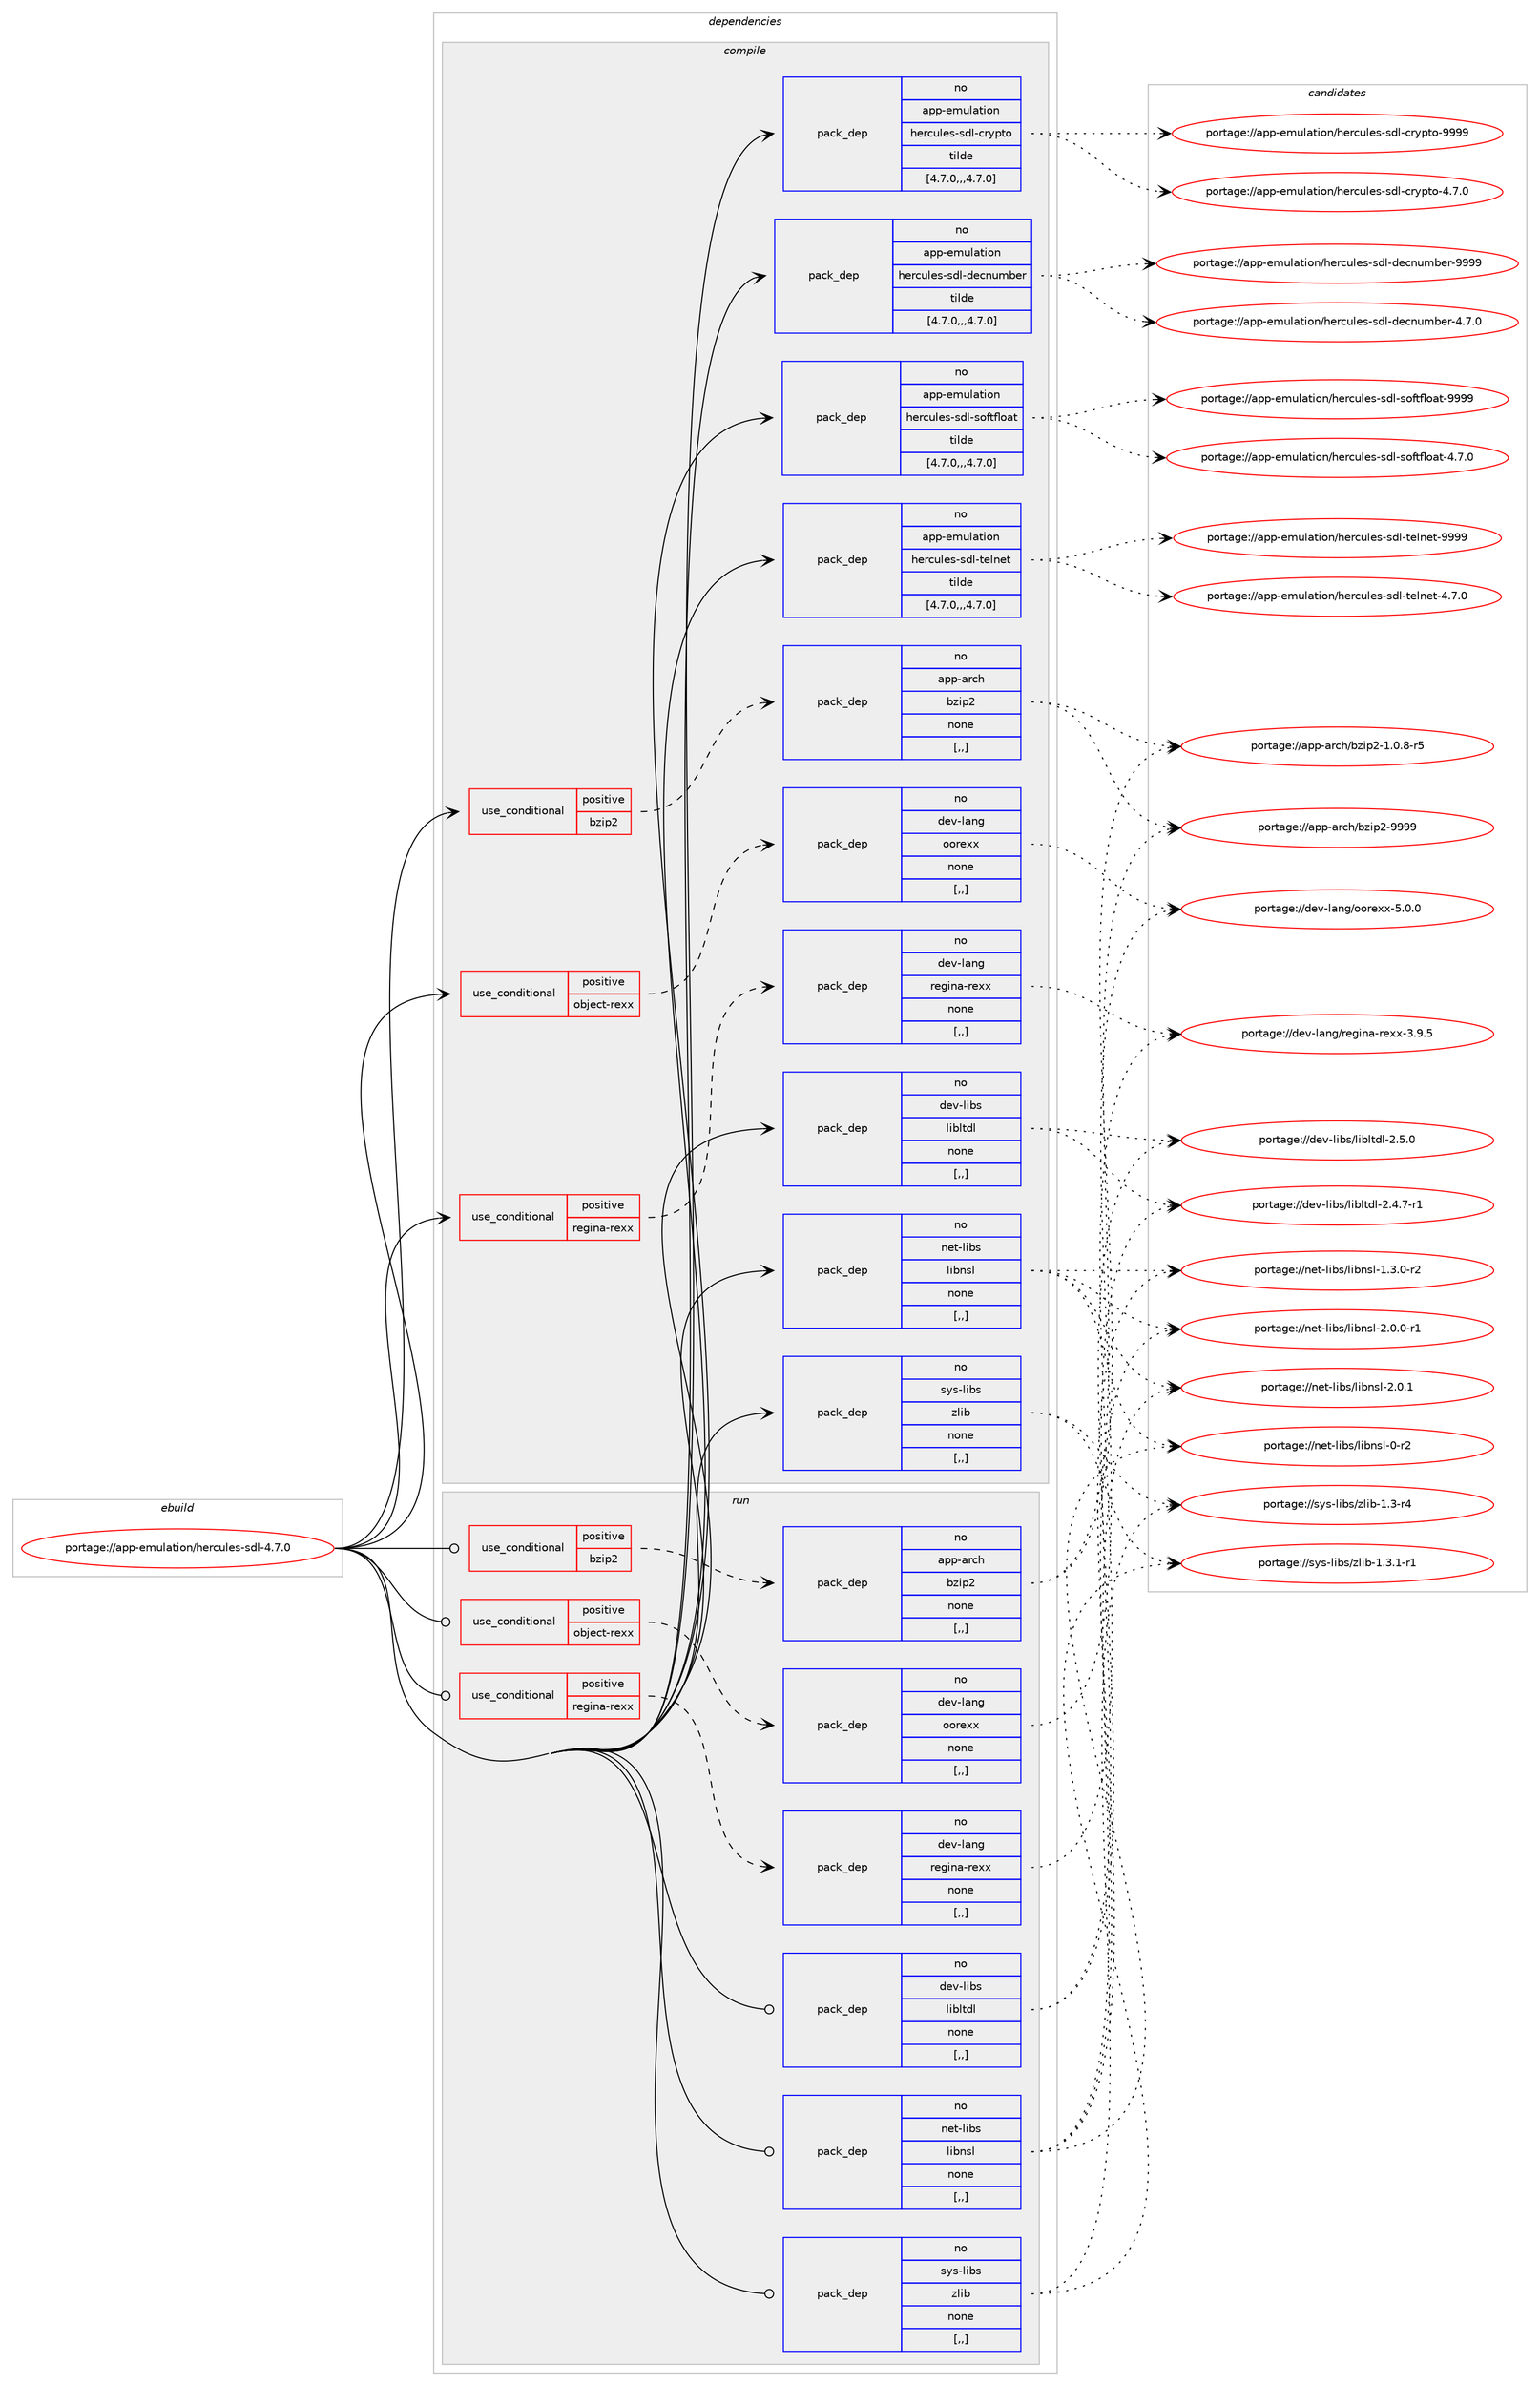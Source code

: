 digraph prolog {

# *************
# Graph options
# *************

newrank=true;
concentrate=true;
compound=true;
graph [rankdir=LR,fontname=Helvetica,fontsize=10,ranksep=1.5];#, ranksep=2.5, nodesep=0.2];
edge  [arrowhead=vee];
node  [fontname=Helvetica,fontsize=10];

# **********
# The ebuild
# **********

subgraph cluster_leftcol {
color=gray;
rank=same;
label=<<i>ebuild</i>>;
id [label="portage://app-emulation/hercules-sdl-4.7.0", color=red, width=4, href="../app-emulation/hercules-sdl-4.7.0.svg"];
}

# ****************
# The dependencies
# ****************

subgraph cluster_midcol {
color=gray;
label=<<i>dependencies</i>>;
subgraph cluster_compile {
fillcolor="#eeeeee";
style=filled;
label=<<i>compile</i>>;
subgraph cond6328 {
dependency23974 [label=<<TABLE BORDER="0" CELLBORDER="1" CELLSPACING="0" CELLPADDING="4"><TR><TD ROWSPAN="3" CELLPADDING="10">use_conditional</TD></TR><TR><TD>positive</TD></TR><TR><TD>bzip2</TD></TR></TABLE>>, shape=none, color=red];
subgraph pack17486 {
dependency23975 [label=<<TABLE BORDER="0" CELLBORDER="1" CELLSPACING="0" CELLPADDING="4" WIDTH="220"><TR><TD ROWSPAN="6" CELLPADDING="30">pack_dep</TD></TR><TR><TD WIDTH="110">no</TD></TR><TR><TD>app-arch</TD></TR><TR><TD>bzip2</TD></TR><TR><TD>none</TD></TR><TR><TD>[,,]</TD></TR></TABLE>>, shape=none, color=blue];
}
dependency23974:e -> dependency23975:w [weight=20,style="dashed",arrowhead="vee"];
}
id:e -> dependency23974:w [weight=20,style="solid",arrowhead="vee"];
subgraph cond6329 {
dependency23976 [label=<<TABLE BORDER="0" CELLBORDER="1" CELLSPACING="0" CELLPADDING="4"><TR><TD ROWSPAN="3" CELLPADDING="10">use_conditional</TD></TR><TR><TD>positive</TD></TR><TR><TD>object-rexx</TD></TR></TABLE>>, shape=none, color=red];
subgraph pack17487 {
dependency23977 [label=<<TABLE BORDER="0" CELLBORDER="1" CELLSPACING="0" CELLPADDING="4" WIDTH="220"><TR><TD ROWSPAN="6" CELLPADDING="30">pack_dep</TD></TR><TR><TD WIDTH="110">no</TD></TR><TR><TD>dev-lang</TD></TR><TR><TD>oorexx</TD></TR><TR><TD>none</TD></TR><TR><TD>[,,]</TD></TR></TABLE>>, shape=none, color=blue];
}
dependency23976:e -> dependency23977:w [weight=20,style="dashed",arrowhead="vee"];
}
id:e -> dependency23976:w [weight=20,style="solid",arrowhead="vee"];
subgraph cond6330 {
dependency23978 [label=<<TABLE BORDER="0" CELLBORDER="1" CELLSPACING="0" CELLPADDING="4"><TR><TD ROWSPAN="3" CELLPADDING="10">use_conditional</TD></TR><TR><TD>positive</TD></TR><TR><TD>regina-rexx</TD></TR></TABLE>>, shape=none, color=red];
subgraph pack17488 {
dependency23979 [label=<<TABLE BORDER="0" CELLBORDER="1" CELLSPACING="0" CELLPADDING="4" WIDTH="220"><TR><TD ROWSPAN="6" CELLPADDING="30">pack_dep</TD></TR><TR><TD WIDTH="110">no</TD></TR><TR><TD>dev-lang</TD></TR><TR><TD>regina-rexx</TD></TR><TR><TD>none</TD></TR><TR><TD>[,,]</TD></TR></TABLE>>, shape=none, color=blue];
}
dependency23978:e -> dependency23979:w [weight=20,style="dashed",arrowhead="vee"];
}
id:e -> dependency23978:w [weight=20,style="solid",arrowhead="vee"];
subgraph pack17489 {
dependency23980 [label=<<TABLE BORDER="0" CELLBORDER="1" CELLSPACING="0" CELLPADDING="4" WIDTH="220"><TR><TD ROWSPAN="6" CELLPADDING="30">pack_dep</TD></TR><TR><TD WIDTH="110">no</TD></TR><TR><TD>app-emulation</TD></TR><TR><TD>hercules-sdl-crypto</TD></TR><TR><TD>tilde</TD></TR><TR><TD>[4.7.0,,,4.7.0]</TD></TR></TABLE>>, shape=none, color=blue];
}
id:e -> dependency23980:w [weight=20,style="solid",arrowhead="vee"];
subgraph pack17490 {
dependency23981 [label=<<TABLE BORDER="0" CELLBORDER="1" CELLSPACING="0" CELLPADDING="4" WIDTH="220"><TR><TD ROWSPAN="6" CELLPADDING="30">pack_dep</TD></TR><TR><TD WIDTH="110">no</TD></TR><TR><TD>app-emulation</TD></TR><TR><TD>hercules-sdl-decnumber</TD></TR><TR><TD>tilde</TD></TR><TR><TD>[4.7.0,,,4.7.0]</TD></TR></TABLE>>, shape=none, color=blue];
}
id:e -> dependency23981:w [weight=20,style="solid",arrowhead="vee"];
subgraph pack17491 {
dependency23982 [label=<<TABLE BORDER="0" CELLBORDER="1" CELLSPACING="0" CELLPADDING="4" WIDTH="220"><TR><TD ROWSPAN="6" CELLPADDING="30">pack_dep</TD></TR><TR><TD WIDTH="110">no</TD></TR><TR><TD>app-emulation</TD></TR><TR><TD>hercules-sdl-softfloat</TD></TR><TR><TD>tilde</TD></TR><TR><TD>[4.7.0,,,4.7.0]</TD></TR></TABLE>>, shape=none, color=blue];
}
id:e -> dependency23982:w [weight=20,style="solid",arrowhead="vee"];
subgraph pack17492 {
dependency23983 [label=<<TABLE BORDER="0" CELLBORDER="1" CELLSPACING="0" CELLPADDING="4" WIDTH="220"><TR><TD ROWSPAN="6" CELLPADDING="30">pack_dep</TD></TR><TR><TD WIDTH="110">no</TD></TR><TR><TD>app-emulation</TD></TR><TR><TD>hercules-sdl-telnet</TD></TR><TR><TD>tilde</TD></TR><TR><TD>[4.7.0,,,4.7.0]</TD></TR></TABLE>>, shape=none, color=blue];
}
id:e -> dependency23983:w [weight=20,style="solid",arrowhead="vee"];
subgraph pack17493 {
dependency23984 [label=<<TABLE BORDER="0" CELLBORDER="1" CELLSPACING="0" CELLPADDING="4" WIDTH="220"><TR><TD ROWSPAN="6" CELLPADDING="30">pack_dep</TD></TR><TR><TD WIDTH="110">no</TD></TR><TR><TD>dev-libs</TD></TR><TR><TD>libltdl</TD></TR><TR><TD>none</TD></TR><TR><TD>[,,]</TD></TR></TABLE>>, shape=none, color=blue];
}
id:e -> dependency23984:w [weight=20,style="solid",arrowhead="vee"];
subgraph pack17494 {
dependency23985 [label=<<TABLE BORDER="0" CELLBORDER="1" CELLSPACING="0" CELLPADDING="4" WIDTH="220"><TR><TD ROWSPAN="6" CELLPADDING="30">pack_dep</TD></TR><TR><TD WIDTH="110">no</TD></TR><TR><TD>net-libs</TD></TR><TR><TD>libnsl</TD></TR><TR><TD>none</TD></TR><TR><TD>[,,]</TD></TR></TABLE>>, shape=none, color=blue];
}
id:e -> dependency23985:w [weight=20,style="solid",arrowhead="vee"];
subgraph pack17495 {
dependency23986 [label=<<TABLE BORDER="0" CELLBORDER="1" CELLSPACING="0" CELLPADDING="4" WIDTH="220"><TR><TD ROWSPAN="6" CELLPADDING="30">pack_dep</TD></TR><TR><TD WIDTH="110">no</TD></TR><TR><TD>sys-libs</TD></TR><TR><TD>zlib</TD></TR><TR><TD>none</TD></TR><TR><TD>[,,]</TD></TR></TABLE>>, shape=none, color=blue];
}
id:e -> dependency23986:w [weight=20,style="solid",arrowhead="vee"];
}
subgraph cluster_compileandrun {
fillcolor="#eeeeee";
style=filled;
label=<<i>compile and run</i>>;
}
subgraph cluster_run {
fillcolor="#eeeeee";
style=filled;
label=<<i>run</i>>;
subgraph cond6331 {
dependency23987 [label=<<TABLE BORDER="0" CELLBORDER="1" CELLSPACING="0" CELLPADDING="4"><TR><TD ROWSPAN="3" CELLPADDING="10">use_conditional</TD></TR><TR><TD>positive</TD></TR><TR><TD>bzip2</TD></TR></TABLE>>, shape=none, color=red];
subgraph pack17496 {
dependency23988 [label=<<TABLE BORDER="0" CELLBORDER="1" CELLSPACING="0" CELLPADDING="4" WIDTH="220"><TR><TD ROWSPAN="6" CELLPADDING="30">pack_dep</TD></TR><TR><TD WIDTH="110">no</TD></TR><TR><TD>app-arch</TD></TR><TR><TD>bzip2</TD></TR><TR><TD>none</TD></TR><TR><TD>[,,]</TD></TR></TABLE>>, shape=none, color=blue];
}
dependency23987:e -> dependency23988:w [weight=20,style="dashed",arrowhead="vee"];
}
id:e -> dependency23987:w [weight=20,style="solid",arrowhead="odot"];
subgraph cond6332 {
dependency23989 [label=<<TABLE BORDER="0" CELLBORDER="1" CELLSPACING="0" CELLPADDING="4"><TR><TD ROWSPAN="3" CELLPADDING="10">use_conditional</TD></TR><TR><TD>positive</TD></TR><TR><TD>object-rexx</TD></TR></TABLE>>, shape=none, color=red];
subgraph pack17497 {
dependency23990 [label=<<TABLE BORDER="0" CELLBORDER="1" CELLSPACING="0" CELLPADDING="4" WIDTH="220"><TR><TD ROWSPAN="6" CELLPADDING="30">pack_dep</TD></TR><TR><TD WIDTH="110">no</TD></TR><TR><TD>dev-lang</TD></TR><TR><TD>oorexx</TD></TR><TR><TD>none</TD></TR><TR><TD>[,,]</TD></TR></TABLE>>, shape=none, color=blue];
}
dependency23989:e -> dependency23990:w [weight=20,style="dashed",arrowhead="vee"];
}
id:e -> dependency23989:w [weight=20,style="solid",arrowhead="odot"];
subgraph cond6333 {
dependency23991 [label=<<TABLE BORDER="0" CELLBORDER="1" CELLSPACING="0" CELLPADDING="4"><TR><TD ROWSPAN="3" CELLPADDING="10">use_conditional</TD></TR><TR><TD>positive</TD></TR><TR><TD>regina-rexx</TD></TR></TABLE>>, shape=none, color=red];
subgraph pack17498 {
dependency23992 [label=<<TABLE BORDER="0" CELLBORDER="1" CELLSPACING="0" CELLPADDING="4" WIDTH="220"><TR><TD ROWSPAN="6" CELLPADDING="30">pack_dep</TD></TR><TR><TD WIDTH="110">no</TD></TR><TR><TD>dev-lang</TD></TR><TR><TD>regina-rexx</TD></TR><TR><TD>none</TD></TR><TR><TD>[,,]</TD></TR></TABLE>>, shape=none, color=blue];
}
dependency23991:e -> dependency23992:w [weight=20,style="dashed",arrowhead="vee"];
}
id:e -> dependency23991:w [weight=20,style="solid",arrowhead="odot"];
subgraph pack17499 {
dependency23993 [label=<<TABLE BORDER="0" CELLBORDER="1" CELLSPACING="0" CELLPADDING="4" WIDTH="220"><TR><TD ROWSPAN="6" CELLPADDING="30">pack_dep</TD></TR><TR><TD WIDTH="110">no</TD></TR><TR><TD>dev-libs</TD></TR><TR><TD>libltdl</TD></TR><TR><TD>none</TD></TR><TR><TD>[,,]</TD></TR></TABLE>>, shape=none, color=blue];
}
id:e -> dependency23993:w [weight=20,style="solid",arrowhead="odot"];
subgraph pack17500 {
dependency23994 [label=<<TABLE BORDER="0" CELLBORDER="1" CELLSPACING="0" CELLPADDING="4" WIDTH="220"><TR><TD ROWSPAN="6" CELLPADDING="30">pack_dep</TD></TR><TR><TD WIDTH="110">no</TD></TR><TR><TD>net-libs</TD></TR><TR><TD>libnsl</TD></TR><TR><TD>none</TD></TR><TR><TD>[,,]</TD></TR></TABLE>>, shape=none, color=blue];
}
id:e -> dependency23994:w [weight=20,style="solid",arrowhead="odot"];
subgraph pack17501 {
dependency23995 [label=<<TABLE BORDER="0" CELLBORDER="1" CELLSPACING="0" CELLPADDING="4" WIDTH="220"><TR><TD ROWSPAN="6" CELLPADDING="30">pack_dep</TD></TR><TR><TD WIDTH="110">no</TD></TR><TR><TD>sys-libs</TD></TR><TR><TD>zlib</TD></TR><TR><TD>none</TD></TR><TR><TD>[,,]</TD></TR></TABLE>>, shape=none, color=blue];
}
id:e -> dependency23995:w [weight=20,style="solid",arrowhead="odot"];
}
}

# **************
# The candidates
# **************

subgraph cluster_choices {
rank=same;
color=gray;
label=<<i>candidates</i>>;

subgraph choice17486 {
color=black;
nodesep=1;
choice971121124597114991044798122105112504549464846564511453 [label="portage://app-arch/bzip2-1.0.8-r5", color=red, width=4,href="../app-arch/bzip2-1.0.8-r5.svg"];
choice971121124597114991044798122105112504557575757 [label="portage://app-arch/bzip2-9999", color=red, width=4,href="../app-arch/bzip2-9999.svg"];
dependency23975:e -> choice971121124597114991044798122105112504549464846564511453:w [style=dotted,weight="100"];
dependency23975:e -> choice971121124597114991044798122105112504557575757:w [style=dotted,weight="100"];
}
subgraph choice17487 {
color=black;
nodesep=1;
choice100101118451089711010347111111114101120120455346484648 [label="portage://dev-lang/oorexx-5.0.0", color=red, width=4,href="../dev-lang/oorexx-5.0.0.svg"];
dependency23977:e -> choice100101118451089711010347111111114101120120455346484648:w [style=dotted,weight="100"];
}
subgraph choice17488 {
color=black;
nodesep=1;
choice1001011184510897110103471141011031051109745114101120120455146574653 [label="portage://dev-lang/regina-rexx-3.9.5", color=red, width=4,href="../dev-lang/regina-rexx-3.9.5.svg"];
dependency23979:e -> choice1001011184510897110103471141011031051109745114101120120455146574653:w [style=dotted,weight="100"];
}
subgraph choice17489 {
color=black;
nodesep=1;
choice9711211245101109117108971161051111104710410111499117108101115451151001084599114121112116111455246554648 [label="portage://app-emulation/hercules-sdl-crypto-4.7.0", color=red, width=4,href="../app-emulation/hercules-sdl-crypto-4.7.0.svg"];
choice97112112451011091171089711610511111047104101114991171081011154511510010845991141211121161114557575757 [label="portage://app-emulation/hercules-sdl-crypto-9999", color=red, width=4,href="../app-emulation/hercules-sdl-crypto-9999.svg"];
dependency23980:e -> choice9711211245101109117108971161051111104710410111499117108101115451151001084599114121112116111455246554648:w [style=dotted,weight="100"];
dependency23980:e -> choice97112112451011091171089711610511111047104101114991171081011154511510010845991141211121161114557575757:w [style=dotted,weight="100"];
}
subgraph choice17490 {
color=black;
nodesep=1;
choice971121124510110911710897116105111110471041011149911710810111545115100108451001019911011710998101114455246554648 [label="portage://app-emulation/hercules-sdl-decnumber-4.7.0", color=red, width=4,href="../app-emulation/hercules-sdl-decnumber-4.7.0.svg"];
choice9711211245101109117108971161051111104710410111499117108101115451151001084510010199110117109981011144557575757 [label="portage://app-emulation/hercules-sdl-decnumber-9999", color=red, width=4,href="../app-emulation/hercules-sdl-decnumber-9999.svg"];
dependency23981:e -> choice971121124510110911710897116105111110471041011149911710810111545115100108451001019911011710998101114455246554648:w [style=dotted,weight="100"];
dependency23981:e -> choice9711211245101109117108971161051111104710410111499117108101115451151001084510010199110117109981011144557575757:w [style=dotted,weight="100"];
}
subgraph choice17491 {
color=black;
nodesep=1;
choice9711211245101109117108971161051111104710410111499117108101115451151001084511511110211610210811197116455246554648 [label="portage://app-emulation/hercules-sdl-softfloat-4.7.0", color=red, width=4,href="../app-emulation/hercules-sdl-softfloat-4.7.0.svg"];
choice97112112451011091171089711610511111047104101114991171081011154511510010845115111102116102108111971164557575757 [label="portage://app-emulation/hercules-sdl-softfloat-9999", color=red, width=4,href="../app-emulation/hercules-sdl-softfloat-9999.svg"];
dependency23982:e -> choice9711211245101109117108971161051111104710410111499117108101115451151001084511511110211610210811197116455246554648:w [style=dotted,weight="100"];
dependency23982:e -> choice97112112451011091171089711610511111047104101114991171081011154511510010845115111102116102108111971164557575757:w [style=dotted,weight="100"];
}
subgraph choice17492 {
color=black;
nodesep=1;
choice97112112451011091171089711610511111047104101114991171081011154511510010845116101108110101116455246554648 [label="portage://app-emulation/hercules-sdl-telnet-4.7.0", color=red, width=4,href="../app-emulation/hercules-sdl-telnet-4.7.0.svg"];
choice971121124510110911710897116105111110471041011149911710810111545115100108451161011081101011164557575757 [label="portage://app-emulation/hercules-sdl-telnet-9999", color=red, width=4,href="../app-emulation/hercules-sdl-telnet-9999.svg"];
dependency23983:e -> choice97112112451011091171089711610511111047104101114991171081011154511510010845116101108110101116455246554648:w [style=dotted,weight="100"];
dependency23983:e -> choice971121124510110911710897116105111110471041011149911710810111545115100108451161011081101011164557575757:w [style=dotted,weight="100"];
}
subgraph choice17493 {
color=black;
nodesep=1;
choice100101118451081059811547108105981081161001084550465246554511449 [label="portage://dev-libs/libltdl-2.4.7-r1", color=red, width=4,href="../dev-libs/libltdl-2.4.7-r1.svg"];
choice10010111845108105981154710810598108116100108455046534648 [label="portage://dev-libs/libltdl-2.5.0", color=red, width=4,href="../dev-libs/libltdl-2.5.0.svg"];
dependency23984:e -> choice100101118451081059811547108105981081161001084550465246554511449:w [style=dotted,weight="100"];
dependency23984:e -> choice10010111845108105981154710810598108116100108455046534648:w [style=dotted,weight="100"];
}
subgraph choice17494 {
color=black;
nodesep=1;
choice1101011164510810598115471081059811011510845484511450 [label="portage://net-libs/libnsl-0-r2", color=red, width=4,href="../net-libs/libnsl-0-r2.svg"];
choice110101116451081059811547108105981101151084549465146484511450 [label="portage://net-libs/libnsl-1.3.0-r2", color=red, width=4,href="../net-libs/libnsl-1.3.0-r2.svg"];
choice110101116451081059811547108105981101151084550464846484511449 [label="portage://net-libs/libnsl-2.0.0-r1", color=red, width=4,href="../net-libs/libnsl-2.0.0-r1.svg"];
choice11010111645108105981154710810598110115108455046484649 [label="portage://net-libs/libnsl-2.0.1", color=red, width=4,href="../net-libs/libnsl-2.0.1.svg"];
dependency23985:e -> choice1101011164510810598115471081059811011510845484511450:w [style=dotted,weight="100"];
dependency23985:e -> choice110101116451081059811547108105981101151084549465146484511450:w [style=dotted,weight="100"];
dependency23985:e -> choice110101116451081059811547108105981101151084550464846484511449:w [style=dotted,weight="100"];
dependency23985:e -> choice11010111645108105981154710810598110115108455046484649:w [style=dotted,weight="100"];
}
subgraph choice17495 {
color=black;
nodesep=1;
choice11512111545108105981154712210810598454946514511452 [label="portage://sys-libs/zlib-1.3-r4", color=red, width=4,href="../sys-libs/zlib-1.3-r4.svg"];
choice115121115451081059811547122108105984549465146494511449 [label="portage://sys-libs/zlib-1.3.1-r1", color=red, width=4,href="../sys-libs/zlib-1.3.1-r1.svg"];
dependency23986:e -> choice11512111545108105981154712210810598454946514511452:w [style=dotted,weight="100"];
dependency23986:e -> choice115121115451081059811547122108105984549465146494511449:w [style=dotted,weight="100"];
}
subgraph choice17496 {
color=black;
nodesep=1;
choice971121124597114991044798122105112504549464846564511453 [label="portage://app-arch/bzip2-1.0.8-r5", color=red, width=4,href="../app-arch/bzip2-1.0.8-r5.svg"];
choice971121124597114991044798122105112504557575757 [label="portage://app-arch/bzip2-9999", color=red, width=4,href="../app-arch/bzip2-9999.svg"];
dependency23988:e -> choice971121124597114991044798122105112504549464846564511453:w [style=dotted,weight="100"];
dependency23988:e -> choice971121124597114991044798122105112504557575757:w [style=dotted,weight="100"];
}
subgraph choice17497 {
color=black;
nodesep=1;
choice100101118451089711010347111111114101120120455346484648 [label="portage://dev-lang/oorexx-5.0.0", color=red, width=4,href="../dev-lang/oorexx-5.0.0.svg"];
dependency23990:e -> choice100101118451089711010347111111114101120120455346484648:w [style=dotted,weight="100"];
}
subgraph choice17498 {
color=black;
nodesep=1;
choice1001011184510897110103471141011031051109745114101120120455146574653 [label="portage://dev-lang/regina-rexx-3.9.5", color=red, width=4,href="../dev-lang/regina-rexx-3.9.5.svg"];
dependency23992:e -> choice1001011184510897110103471141011031051109745114101120120455146574653:w [style=dotted,weight="100"];
}
subgraph choice17499 {
color=black;
nodesep=1;
choice100101118451081059811547108105981081161001084550465246554511449 [label="portage://dev-libs/libltdl-2.4.7-r1", color=red, width=4,href="../dev-libs/libltdl-2.4.7-r1.svg"];
choice10010111845108105981154710810598108116100108455046534648 [label="portage://dev-libs/libltdl-2.5.0", color=red, width=4,href="../dev-libs/libltdl-2.5.0.svg"];
dependency23993:e -> choice100101118451081059811547108105981081161001084550465246554511449:w [style=dotted,weight="100"];
dependency23993:e -> choice10010111845108105981154710810598108116100108455046534648:w [style=dotted,weight="100"];
}
subgraph choice17500 {
color=black;
nodesep=1;
choice1101011164510810598115471081059811011510845484511450 [label="portage://net-libs/libnsl-0-r2", color=red, width=4,href="../net-libs/libnsl-0-r2.svg"];
choice110101116451081059811547108105981101151084549465146484511450 [label="portage://net-libs/libnsl-1.3.0-r2", color=red, width=4,href="../net-libs/libnsl-1.3.0-r2.svg"];
choice110101116451081059811547108105981101151084550464846484511449 [label="portage://net-libs/libnsl-2.0.0-r1", color=red, width=4,href="../net-libs/libnsl-2.0.0-r1.svg"];
choice11010111645108105981154710810598110115108455046484649 [label="portage://net-libs/libnsl-2.0.1", color=red, width=4,href="../net-libs/libnsl-2.0.1.svg"];
dependency23994:e -> choice1101011164510810598115471081059811011510845484511450:w [style=dotted,weight="100"];
dependency23994:e -> choice110101116451081059811547108105981101151084549465146484511450:w [style=dotted,weight="100"];
dependency23994:e -> choice110101116451081059811547108105981101151084550464846484511449:w [style=dotted,weight="100"];
dependency23994:e -> choice11010111645108105981154710810598110115108455046484649:w [style=dotted,weight="100"];
}
subgraph choice17501 {
color=black;
nodesep=1;
choice11512111545108105981154712210810598454946514511452 [label="portage://sys-libs/zlib-1.3-r4", color=red, width=4,href="../sys-libs/zlib-1.3-r4.svg"];
choice115121115451081059811547122108105984549465146494511449 [label="portage://sys-libs/zlib-1.3.1-r1", color=red, width=4,href="../sys-libs/zlib-1.3.1-r1.svg"];
dependency23995:e -> choice11512111545108105981154712210810598454946514511452:w [style=dotted,weight="100"];
dependency23995:e -> choice115121115451081059811547122108105984549465146494511449:w [style=dotted,weight="100"];
}
}

}
